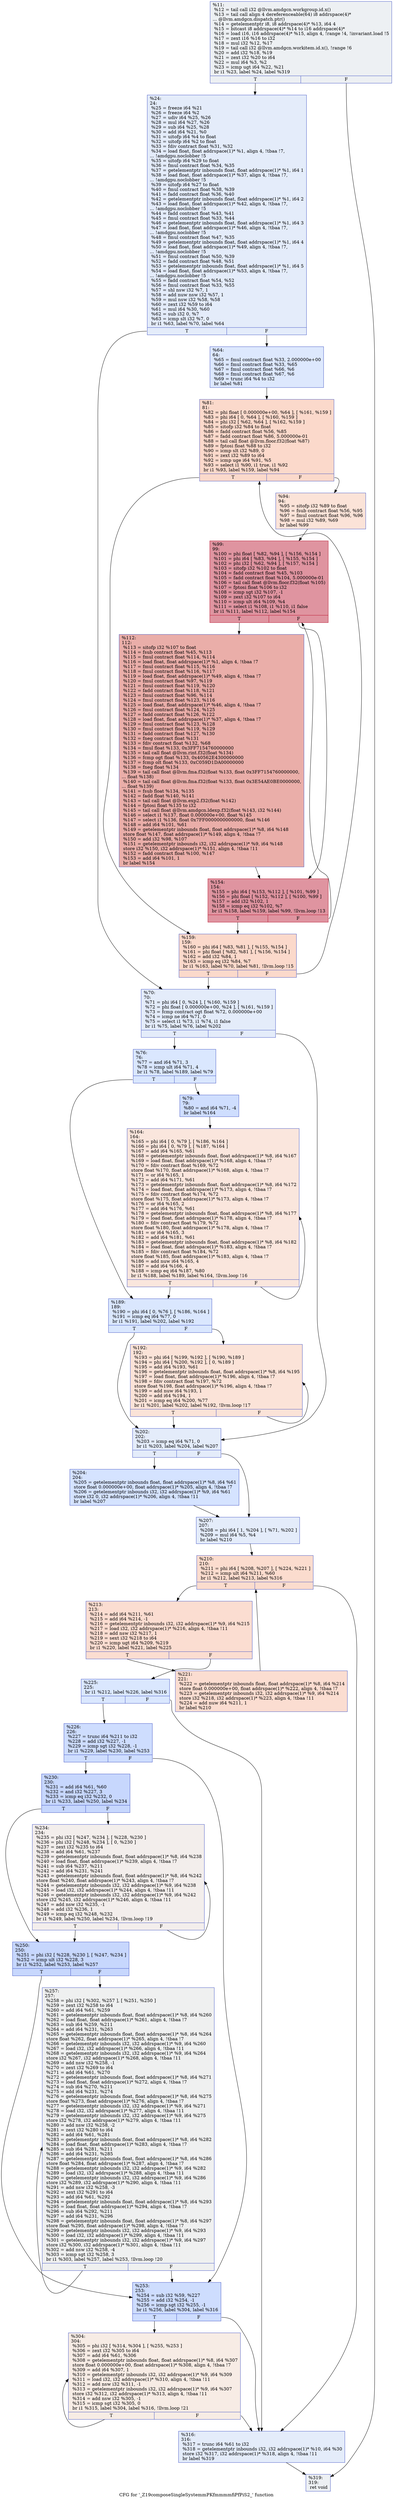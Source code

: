 digraph "CFG for '_Z19composeSingleSystemmPKfmmmmfiPfPiS2_' function" {
	label="CFG for '_Z19composeSingleSystemmPKfmmmmfiPfPiS2_' function";

	Node0x5425dd0 [shape=record,color="#3d50c3ff", style=filled, fillcolor="#d6dce470",label="{%11:\l  %12 = tail call i32 @llvm.amdgcn.workgroup.id.x()\l  %13 = tail call align 4 dereferenceable(64) i8 addrspace(4)*\l... @llvm.amdgcn.dispatch.ptr()\l  %14 = getelementptr i8, i8 addrspace(4)* %13, i64 4\l  %15 = bitcast i8 addrspace(4)* %14 to i16 addrspace(4)*\l  %16 = load i16, i16 addrspace(4)* %15, align 4, !range !4, !invariant.load !5\l  %17 = zext i16 %16 to i32\l  %18 = mul i32 %12, %17\l  %19 = tail call i32 @llvm.amdgcn.workitem.id.x(), !range !6\l  %20 = add i32 %18, %19\l  %21 = zext i32 %20 to i64\l  %22 = mul i64 %3, %2\l  %23 = icmp ugt i64 %22, %21\l  br i1 %23, label %24, label %319\l|{<s0>T|<s1>F}}"];
	Node0x5425dd0:s0 -> Node0x54273d0;
	Node0x5425dd0:s1 -> Node0x5427460;
	Node0x54273d0 [shape=record,color="#3d50c3ff", style=filled, fillcolor="#c1d4f470",label="{%24:\l24:                                               \l  %25 = freeze i64 %21\l  %26 = freeze i64 %2\l  %27 = udiv i64 %25, %26\l  %28 = mul i64 %27, %26\l  %29 = sub i64 %25, %28\l  %30 = add i64 %21, %0\l  %31 = uitofp i64 %4 to float\l  %32 = uitofp i64 %2 to float\l  %33 = fdiv contract float %31, %32\l  %34 = load float, float addrspace(1)* %1, align 4, !tbaa !7,\l... !amdgpu.noclobber !5\l  %35 = uitofp i64 %29 to float\l  %36 = fmul contract float %34, %35\l  %37 = getelementptr inbounds float, float addrspace(1)* %1, i64 1\l  %38 = load float, float addrspace(1)* %37, align 4, !tbaa !7,\l... !amdgpu.noclobber !5\l  %39 = uitofp i64 %27 to float\l  %40 = fmul contract float %38, %39\l  %41 = fadd contract float %36, %40\l  %42 = getelementptr inbounds float, float addrspace(1)* %1, i64 2\l  %43 = load float, float addrspace(1)* %42, align 4, !tbaa !7,\l... !amdgpu.noclobber !5\l  %44 = fadd contract float %43, %41\l  %45 = fmul contract float %33, %44\l  %46 = getelementptr inbounds float, float addrspace(1)* %1, i64 3\l  %47 = load float, float addrspace(1)* %46, align 4, !tbaa !7,\l... !amdgpu.noclobber !5\l  %48 = fmul contract float %47, %35\l  %49 = getelementptr inbounds float, float addrspace(1)* %1, i64 4\l  %50 = load float, float addrspace(1)* %49, align 4, !tbaa !7,\l... !amdgpu.noclobber !5\l  %51 = fmul contract float %50, %39\l  %52 = fadd contract float %48, %51\l  %53 = getelementptr inbounds float, float addrspace(1)* %1, i64 5\l  %54 = load float, float addrspace(1)* %53, align 4, !tbaa !7,\l... !amdgpu.noclobber !5\l  %55 = fadd contract float %54, %52\l  %56 = fmul contract float %33, %55\l  %57 = shl nsw i32 %7, 1\l  %58 = add nuw nsw i32 %57, 1\l  %59 = mul nsw i32 %58, %58\l  %60 = zext i32 %59 to i64\l  %61 = mul i64 %30, %60\l  %62 = sub i32 0, %7\l  %63 = icmp slt i32 %7, 0\l  br i1 %63, label %70, label %64\l|{<s0>T|<s1>F}}"];
	Node0x54273d0:s0 -> Node0x5428d90;
	Node0x54273d0:s1 -> Node0x5428e20;
	Node0x5428e20 [shape=record,color="#3d50c3ff", style=filled, fillcolor="#b2ccfb70",label="{%64:\l64:                                               \l  %65 = fmul contract float %33, 2.000000e+00\l  %66 = fmul contract float %33, %65\l  %67 = fmul contract float %66, %6\l  %68 = fmul contract float %67, %6\l  %69 = trunc i64 %4 to i32\l  br label %81\l}"];
	Node0x5428e20 -> Node0x5427b50;
	Node0x5428d90 [shape=record,color="#3d50c3ff", style=filled, fillcolor="#c1d4f470",label="{%70:\l70:                                               \l  %71 = phi i64 [ 0, %24 ], [ %160, %159 ]\l  %72 = phi float [ 0.000000e+00, %24 ], [ %161, %159 ]\l  %73 = fcmp contract ogt float %72, 0.000000e+00\l  %74 = icmp ne i64 %71, 0\l  %75 = select i1 %73, i1 %74, i1 false\l  br i1 %75, label %76, label %202\l|{<s0>T|<s1>F}}"];
	Node0x5428d90:s0 -> Node0x54299e0;
	Node0x5428d90:s1 -> Node0x5429a70;
	Node0x54299e0 [shape=record,color="#3d50c3ff", style=filled, fillcolor="#abc8fd70",label="{%76:\l76:                                               \l  %77 = and i64 %71, 3\l  %78 = icmp ult i64 %71, 4\l  br i1 %78, label %189, label %79\l|{<s0>T|<s1>F}}"];
	Node0x54299e0:s0 -> Node0x5429cd0;
	Node0x54299e0:s1 -> Node0x5429d20;
	Node0x5429d20 [shape=record,color="#3d50c3ff", style=filled, fillcolor="#93b5fe70",label="{%79:\l79:                                               \l  %80 = and i64 %71, -4\l  br label %164\l}"];
	Node0x5429d20 -> Node0x5429f20;
	Node0x5427b50 [shape=record,color="#3d50c3ff", style=filled, fillcolor="#f7a88970",label="{%81:\l81:                                               \l  %82 = phi float [ 0.000000e+00, %64 ], [ %161, %159 ]\l  %83 = phi i64 [ 0, %64 ], [ %160, %159 ]\l  %84 = phi i32 [ %62, %64 ], [ %162, %159 ]\l  %85 = sitofp i32 %84 to float\l  %86 = fadd contract float %56, %85\l  %87 = fadd contract float %86, 5.000000e-01\l  %88 = tail call float @llvm.floor.f32(float %87)\l  %89 = fptosi float %88 to i32\l  %90 = icmp slt i32 %89, 0\l  %91 = zext i32 %89 to i64\l  %92 = icmp uge i64 %91, %5\l  %93 = select i1 %90, i1 true, i1 %92\l  br i1 %93, label %159, label %94\l|{<s0>T|<s1>F}}"];
	Node0x5427b50:s0 -> Node0x5429580;
	Node0x5427b50:s1 -> Node0x542a8c0;
	Node0x542a8c0 [shape=record,color="#3d50c3ff", style=filled, fillcolor="#f6bfa670",label="{%94:\l94:                                               \l  %95 = sitofp i32 %89 to float\l  %96 = fsub contract float %56, %95\l  %97 = fmul contract float %96, %96\l  %98 = mul i32 %89, %69\l  br label %99\l}"];
	Node0x542a8c0 -> Node0x542ac20;
	Node0x542ac20 [shape=record,color="#b70d28ff", style=filled, fillcolor="#b70d2870",label="{%99:\l99:                                               \l  %100 = phi float [ %82, %94 ], [ %156, %154 ]\l  %101 = phi i64 [ %83, %94 ], [ %155, %154 ]\l  %102 = phi i32 [ %62, %94 ], [ %157, %154 ]\l  %103 = sitofp i32 %102 to float\l  %104 = fadd contract float %45, %103\l  %105 = fadd contract float %104, 5.000000e-01\l  %106 = tail call float @llvm.floor.f32(float %105)\l  %107 = fptosi float %106 to i32\l  %108 = icmp sgt i32 %107, -1\l  %109 = zext i32 %107 to i64\l  %110 = icmp ult i64 %109, %4\l  %111 = select i1 %108, i1 %110, i1 false\l  br i1 %111, label %112, label %154\l|{<s0>T|<s1>F}}"];
	Node0x542ac20:s0 -> Node0x542b620;
	Node0x542ac20:s1 -> Node0x542ad10;
	Node0x542b620 [shape=record,color="#3d50c3ff", style=filled, fillcolor="#d0473d70",label="{%112:\l112:                                              \l  %113 = sitofp i32 %107 to float\l  %114 = fsub contract float %45, %113\l  %115 = fmul contract float %114, %114\l  %116 = load float, float addrspace(1)* %1, align 4, !tbaa !7\l  %117 = fmul contract float %115, %116\l  %118 = fmul contract float %116, %117\l  %119 = load float, float addrspace(1)* %49, align 4, !tbaa !7\l  %120 = fmul contract float %97, %119\l  %121 = fmul contract float %119, %120\l  %122 = fadd contract float %118, %121\l  %123 = fmul contract float %96, %114\l  %124 = fmul contract float %123, %116\l  %125 = load float, float addrspace(1)* %46, align 4, !tbaa !7\l  %126 = fmul contract float %124, %125\l  %127 = fadd contract float %126, %122\l  %128 = load float, float addrspace(1)* %37, align 4, !tbaa !7\l  %129 = fmul contract float %123, %128\l  %130 = fmul contract float %119, %129\l  %131 = fadd contract float %127, %130\l  %132 = fneg contract float %131\l  %133 = fdiv contract float %132, %68\l  %134 = fmul float %133, 0x3FF7154760000000\l  %135 = tail call float @llvm.rint.f32(float %134)\l  %136 = fcmp ogt float %133, 0x40562E4300000000\l  %137 = fcmp olt float %133, 0xC059D1DA00000000\l  %138 = fneg float %134\l  %139 = tail call float @llvm.fma.f32(float %133, float 0x3FF7154760000000,\l... float %138)\l  %140 = tail call float @llvm.fma.f32(float %133, float 0x3E54AE0BE0000000,\l... float %139)\l  %141 = fsub float %134, %135\l  %142 = fadd float %140, %141\l  %143 = tail call float @llvm.exp2.f32(float %142)\l  %144 = fptosi float %135 to i32\l  %145 = tail call float @llvm.amdgcn.ldexp.f32(float %143, i32 %144)\l  %146 = select i1 %137, float 0.000000e+00, float %145\l  %147 = select i1 %136, float 0x7FF0000000000000, float %146\l  %148 = add i64 %101, %61\l  %149 = getelementptr inbounds float, float addrspace(1)* %8, i64 %148\l  store float %147, float addrspace(1)* %149, align 4, !tbaa !7\l  %150 = add i32 %98, %107\l  %151 = getelementptr inbounds i32, i32 addrspace(1)* %9, i64 %148\l  store i32 %150, i32 addrspace(1)* %151, align 4, !tbaa !11\l  %152 = fadd contract float %100, %147\l  %153 = add i64 %101, 1\l  br label %154\l}"];
	Node0x542b620 -> Node0x542ad10;
	Node0x542ad10 [shape=record,color="#b70d28ff", style=filled, fillcolor="#b70d2870",label="{%154:\l154:                                              \l  %155 = phi i64 [ %153, %112 ], [ %101, %99 ]\l  %156 = phi float [ %152, %112 ], [ %100, %99 ]\l  %157 = add i32 %102, 1\l  %158 = icmp eq i32 %102, %7\l  br i1 %158, label %159, label %99, !llvm.loop !13\l|{<s0>T|<s1>F}}"];
	Node0x542ad10:s0 -> Node0x5429580;
	Node0x542ad10:s1 -> Node0x542ac20;
	Node0x5429580 [shape=record,color="#3d50c3ff", style=filled, fillcolor="#f7a88970",label="{%159:\l159:                                              \l  %160 = phi i64 [ %83, %81 ], [ %155, %154 ]\l  %161 = phi float [ %82, %81 ], [ %156, %154 ]\l  %162 = add i32 %84, 1\l  %163 = icmp eq i32 %84, %7\l  br i1 %163, label %70, label %81, !llvm.loop !15\l|{<s0>T|<s1>F}}"];
	Node0x5429580:s0 -> Node0x5428d90;
	Node0x5429580:s1 -> Node0x5427b50;
	Node0x5429f20 [shape=record,color="#3d50c3ff", style=filled, fillcolor="#f3c7b170",label="{%164:\l164:                                              \l  %165 = phi i64 [ 0, %79 ], [ %186, %164 ]\l  %166 = phi i64 [ 0, %79 ], [ %187, %164 ]\l  %167 = add i64 %165, %61\l  %168 = getelementptr inbounds float, float addrspace(1)* %8, i64 %167\l  %169 = load float, float addrspace(1)* %168, align 4, !tbaa !7\l  %170 = fdiv contract float %169, %72\l  store float %170, float addrspace(1)* %168, align 4, !tbaa !7\l  %171 = or i64 %165, 1\l  %172 = add i64 %171, %61\l  %173 = getelementptr inbounds float, float addrspace(1)* %8, i64 %172\l  %174 = load float, float addrspace(1)* %173, align 4, !tbaa !7\l  %175 = fdiv contract float %174, %72\l  store float %175, float addrspace(1)* %173, align 4, !tbaa !7\l  %176 = or i64 %165, 2\l  %177 = add i64 %176, %61\l  %178 = getelementptr inbounds float, float addrspace(1)* %8, i64 %177\l  %179 = load float, float addrspace(1)* %178, align 4, !tbaa !7\l  %180 = fdiv contract float %179, %72\l  store float %180, float addrspace(1)* %178, align 4, !tbaa !7\l  %181 = or i64 %165, 3\l  %182 = add i64 %181, %61\l  %183 = getelementptr inbounds float, float addrspace(1)* %8, i64 %182\l  %184 = load float, float addrspace(1)* %183, align 4, !tbaa !7\l  %185 = fdiv contract float %184, %72\l  store float %185, float addrspace(1)* %183, align 4, !tbaa !7\l  %186 = add nuw i64 %165, 4\l  %187 = add i64 %166, 4\l  %188 = icmp eq i64 %187, %80\l  br i1 %188, label %189, label %164, !llvm.loop !16\l|{<s0>T|<s1>F}}"];
	Node0x5429f20:s0 -> Node0x5429cd0;
	Node0x5429f20:s1 -> Node0x5429f20;
	Node0x5429cd0 [shape=record,color="#3d50c3ff", style=filled, fillcolor="#abc8fd70",label="{%189:\l189:                                              \l  %190 = phi i64 [ 0, %76 ], [ %186, %164 ]\l  %191 = icmp eq i64 %77, 0\l  br i1 %191, label %202, label %192\l|{<s0>T|<s1>F}}"];
	Node0x5429cd0:s0 -> Node0x5429a70;
	Node0x5429cd0:s1 -> Node0x542f6c0;
	Node0x542f6c0 [shape=record,color="#3d50c3ff", style=filled, fillcolor="#f6bfa670",label="{%192:\l192:                                              \l  %193 = phi i64 [ %199, %192 ], [ %190, %189 ]\l  %194 = phi i64 [ %200, %192 ], [ 0, %189 ]\l  %195 = add i64 %193, %61\l  %196 = getelementptr inbounds float, float addrspace(1)* %8, i64 %195\l  %197 = load float, float addrspace(1)* %196, align 4, !tbaa !7\l  %198 = fdiv contract float %197, %72\l  store float %198, float addrspace(1)* %196, align 4, !tbaa !7\l  %199 = add nuw i64 %193, 1\l  %200 = add i64 %194, 1\l  %201 = icmp eq i64 %200, %77\l  br i1 %201, label %202, label %192, !llvm.loop !17\l|{<s0>T|<s1>F}}"];
	Node0x542f6c0:s0 -> Node0x5429a70;
	Node0x542f6c0:s1 -> Node0x542f6c0;
	Node0x5429a70 [shape=record,color="#3d50c3ff", style=filled, fillcolor="#c1d4f470",label="{%202:\l202:                                              \l  %203 = icmp eq i64 %71, 0\l  br i1 %203, label %204, label %207\l|{<s0>T|<s1>F}}"];
	Node0x5429a70:s0 -> Node0x542ffd0;
	Node0x5429a70:s1 -> Node0x5430020;
	Node0x542ffd0 [shape=record,color="#3d50c3ff", style=filled, fillcolor="#a1c0ff70",label="{%204:\l204:                                              \l  %205 = getelementptr inbounds float, float addrspace(1)* %8, i64 %61\l  store float 0.000000e+00, float addrspace(1)* %205, align 4, !tbaa !7\l  %206 = getelementptr inbounds i32, i32 addrspace(1)* %9, i64 %61\l  store i32 0, i32 addrspace(1)* %206, align 4, !tbaa !11\l  br label %207\l}"];
	Node0x542ffd0 -> Node0x5430020;
	Node0x5430020 [shape=record,color="#3d50c3ff", style=filled, fillcolor="#c1d4f470",label="{%207:\l207:                                              \l  %208 = phi i64 [ 1, %204 ], [ %71, %202 ]\l  %209 = mul i64 %5, %4\l  br label %210\l}"];
	Node0x5430020 -> Node0x5430b80;
	Node0x5430b80 [shape=record,color="#3d50c3ff", style=filled, fillcolor="#f7af9170",label="{%210:\l210:                                              \l  %211 = phi i64 [ %208, %207 ], [ %224, %221 ]\l  %212 = icmp ult i64 %211, %60\l  br i1 %212, label %213, label %316\l|{<s0>T|<s1>F}}"];
	Node0x5430b80:s0 -> Node0x5430dd0;
	Node0x5430b80:s1 -> Node0x5430e60;
	Node0x5430dd0 [shape=record,color="#3d50c3ff", style=filled, fillcolor="#f7b39670",label="{%213:\l213:                                              \l  %214 = add i64 %211, %61\l  %215 = add i64 %214, -1\l  %216 = getelementptr inbounds i32, i32 addrspace(1)* %9, i64 %215\l  %217 = load i32, i32 addrspace(1)* %216, align 4, !tbaa !11\l  %218 = add nsw i32 %217, 1\l  %219 = sext i32 %218 to i64\l  %220 = icmp ugt i64 %209, %219\l  br i1 %220, label %221, label %225\l|{<s0>T|<s1>F}}"];
	Node0x5430dd0:s0 -> Node0x5430c40;
	Node0x5430dd0:s1 -> Node0x5431360;
	Node0x5430c40 [shape=record,color="#3d50c3ff", style=filled, fillcolor="#f7b39670",label="{%221:\l221:                                              \l  %222 = getelementptr inbounds float, float addrspace(1)* %8, i64 %214\l  store float 0.000000e+00, float addrspace(1)* %222, align 4, !tbaa !7\l  %223 = getelementptr inbounds i32, i32 addrspace(1)* %9, i64 %214\l  store i32 %218, i32 addrspace(1)* %223, align 4, !tbaa !11\l  %224 = add nuw i64 %211, 1\l  br label %210\l}"];
	Node0x5430c40 -> Node0x5430b80;
	Node0x5431360 [shape=record,color="#3d50c3ff", style=filled, fillcolor="#abc8fd70",label="{%225:\l225:                                              \l  br i1 %212, label %226, label %316\l|{<s0>T|<s1>F}}"];
	Node0x5431360:s0 -> Node0x54317c0;
	Node0x5431360:s1 -> Node0x5430e60;
	Node0x54317c0 [shape=record,color="#3d50c3ff", style=filled, fillcolor="#8fb1fe70",label="{%226:\l226:                                              \l  %227 = trunc i64 %211 to i32\l  %228 = add i32 %227, -1\l  %229 = icmp sgt i32 %228, -1\l  br i1 %229, label %230, label %253\l|{<s0>T|<s1>F}}"];
	Node0x54317c0:s0 -> Node0x5431a50;
	Node0x54317c0:s1 -> Node0x5431aa0;
	Node0x5431a50 [shape=record,color="#3d50c3ff", style=filled, fillcolor="#81a4fb70",label="{%230:\l230:                                              \l  %231 = add i64 %61, %60\l  %232 = and i32 %227, 3\l  %233 = icmp eq i32 %232, 0\l  br i1 %233, label %250, label %234\l|{<s0>T|<s1>F}}"];
	Node0x5431a50:s0 -> Node0x5431d50;
	Node0x5431a50:s1 -> Node0x5431da0;
	Node0x5431da0 [shape=record,color="#3d50c3ff", style=filled, fillcolor="#e3d9d370",label="{%234:\l234:                                              \l  %235 = phi i32 [ %247, %234 ], [ %228, %230 ]\l  %236 = phi i32 [ %248, %234 ], [ 0, %230 ]\l  %237 = zext i32 %235 to i64\l  %238 = add i64 %61, %237\l  %239 = getelementptr inbounds float, float addrspace(1)* %8, i64 %238\l  %240 = load float, float addrspace(1)* %239, align 4, !tbaa !7\l  %241 = sub i64 %237, %211\l  %242 = add i64 %231, %241\l  %243 = getelementptr inbounds float, float addrspace(1)* %8, i64 %242\l  store float %240, float addrspace(1)* %243, align 4, !tbaa !7\l  %244 = getelementptr inbounds i32, i32 addrspace(1)* %9, i64 %238\l  %245 = load i32, i32 addrspace(1)* %244, align 4, !tbaa !11\l  %246 = getelementptr inbounds i32, i32 addrspace(1)* %9, i64 %242\l  store i32 %245, i32 addrspace(1)* %246, align 4, !tbaa !11\l  %247 = add nsw i32 %235, -1\l  %248 = add i32 %236, 1\l  %249 = icmp eq i32 %248, %232\l  br i1 %249, label %250, label %234, !llvm.loop !19\l|{<s0>T|<s1>F}}"];
	Node0x5431da0:s0 -> Node0x5431d50;
	Node0x5431da0:s1 -> Node0x5431da0;
	Node0x5431d50 [shape=record,color="#3d50c3ff", style=filled, fillcolor="#81a4fb70",label="{%250:\l250:                                              \l  %251 = phi i32 [ %228, %230 ], [ %247, %234 ]\l  %252 = icmp ult i32 %228, 3\l  br i1 %252, label %253, label %257\l|{<s0>T|<s1>F}}"];
	Node0x5431d50:s0 -> Node0x5431aa0;
	Node0x5431d50:s1 -> Node0x5432b40;
	Node0x5431aa0 [shape=record,color="#3d50c3ff", style=filled, fillcolor="#8fb1fe70",label="{%253:\l253:                                              \l  %254 = sub i32 %59, %227\l  %255 = add i32 %254, -1\l  %256 = icmp sgt i32 %255, -1\l  br i1 %256, label %304, label %316\l|{<s0>T|<s1>F}}"];
	Node0x5431aa0:s0 -> Node0x542bff0;
	Node0x5431aa0:s1 -> Node0x5430e60;
	Node0x5432b40 [shape=record,color="#3d50c3ff", style=filled, fillcolor="#dbdcde70",label="{%257:\l257:                                              \l  %258 = phi i32 [ %302, %257 ], [ %251, %250 ]\l  %259 = zext i32 %258 to i64\l  %260 = add i64 %61, %259\l  %261 = getelementptr inbounds float, float addrspace(1)* %8, i64 %260\l  %262 = load float, float addrspace(1)* %261, align 4, !tbaa !7\l  %263 = sub i64 %259, %211\l  %264 = add i64 %231, %263\l  %265 = getelementptr inbounds float, float addrspace(1)* %8, i64 %264\l  store float %262, float addrspace(1)* %265, align 4, !tbaa !7\l  %266 = getelementptr inbounds i32, i32 addrspace(1)* %9, i64 %260\l  %267 = load i32, i32 addrspace(1)* %266, align 4, !tbaa !11\l  %268 = getelementptr inbounds i32, i32 addrspace(1)* %9, i64 %264\l  store i32 %267, i32 addrspace(1)* %268, align 4, !tbaa !11\l  %269 = add nsw i32 %258, -1\l  %270 = zext i32 %269 to i64\l  %271 = add i64 %61, %270\l  %272 = getelementptr inbounds float, float addrspace(1)* %8, i64 %271\l  %273 = load float, float addrspace(1)* %272, align 4, !tbaa !7\l  %274 = sub i64 %270, %211\l  %275 = add i64 %231, %274\l  %276 = getelementptr inbounds float, float addrspace(1)* %8, i64 %275\l  store float %273, float addrspace(1)* %276, align 4, !tbaa !7\l  %277 = getelementptr inbounds i32, i32 addrspace(1)* %9, i64 %271\l  %278 = load i32, i32 addrspace(1)* %277, align 4, !tbaa !11\l  %279 = getelementptr inbounds i32, i32 addrspace(1)* %9, i64 %275\l  store i32 %278, i32 addrspace(1)* %279, align 4, !tbaa !11\l  %280 = add nsw i32 %258, -2\l  %281 = zext i32 %280 to i64\l  %282 = add i64 %61, %281\l  %283 = getelementptr inbounds float, float addrspace(1)* %8, i64 %282\l  %284 = load float, float addrspace(1)* %283, align 4, !tbaa !7\l  %285 = sub i64 %281, %211\l  %286 = add i64 %231, %285\l  %287 = getelementptr inbounds float, float addrspace(1)* %8, i64 %286\l  store float %284, float addrspace(1)* %287, align 4, !tbaa !7\l  %288 = getelementptr inbounds i32, i32 addrspace(1)* %9, i64 %282\l  %289 = load i32, i32 addrspace(1)* %288, align 4, !tbaa !11\l  %290 = getelementptr inbounds i32, i32 addrspace(1)* %9, i64 %286\l  store i32 %289, i32 addrspace(1)* %290, align 4, !tbaa !11\l  %291 = add nsw i32 %258, -3\l  %292 = zext i32 %291 to i64\l  %293 = add i64 %61, %292\l  %294 = getelementptr inbounds float, float addrspace(1)* %8, i64 %293\l  %295 = load float, float addrspace(1)* %294, align 4, !tbaa !7\l  %296 = sub i64 %292, %211\l  %297 = add i64 %231, %296\l  %298 = getelementptr inbounds float, float addrspace(1)* %8, i64 %297\l  store float %295, float addrspace(1)* %298, align 4, !tbaa !7\l  %299 = getelementptr inbounds i32, i32 addrspace(1)* %9, i64 %293\l  %300 = load i32, i32 addrspace(1)* %299, align 4, !tbaa !11\l  %301 = getelementptr inbounds i32, i32 addrspace(1)* %9, i64 %297\l  store i32 %300, i32 addrspace(1)* %301, align 4, !tbaa !11\l  %302 = add nsw i32 %258, -4\l  %303 = icmp sgt i32 %258, 3\l  br i1 %303, label %257, label %253, !llvm.loop !20\l|{<s0>T|<s1>F}}"];
	Node0x5432b40:s0 -> Node0x5432b40;
	Node0x5432b40:s1 -> Node0x5431aa0;
	Node0x542bff0 [shape=record,color="#3d50c3ff", style=filled, fillcolor="#ecd3c570",label="{%304:\l304:                                              \l  %305 = phi i32 [ %314, %304 ], [ %255, %253 ]\l  %306 = zext i32 %305 to i64\l  %307 = add i64 %61, %306\l  %308 = getelementptr inbounds float, float addrspace(1)* %8, i64 %307\l  store float 0.000000e+00, float addrspace(1)* %308, align 4, !tbaa !7\l  %309 = add i64 %307, 1\l  %310 = getelementptr inbounds i32, i32 addrspace(1)* %9, i64 %309\l  %311 = load i32, i32 addrspace(1)* %310, align 4, !tbaa !11\l  %312 = add nsw i32 %311, -1\l  %313 = getelementptr inbounds i32, i32 addrspace(1)* %9, i64 %307\l  store i32 %312, i32 addrspace(1)* %313, align 4, !tbaa !11\l  %314 = add nsw i32 %305, -1\l  %315 = icmp sgt i32 %305, 0\l  br i1 %315, label %304, label %316, !llvm.loop !21\l|{<s0>T|<s1>F}}"];
	Node0x542bff0:s0 -> Node0x542bff0;
	Node0x542bff0:s1 -> Node0x5430e60;
	Node0x5430e60 [shape=record,color="#3d50c3ff", style=filled, fillcolor="#c1d4f470",label="{%316:\l316:                                              \l  %317 = trunc i64 %61 to i32\l  %318 = getelementptr inbounds i32, i32 addrspace(1)* %10, i64 %30\l  store i32 %317, i32 addrspace(1)* %318, align 4, !tbaa !11\l  br label %319\l}"];
	Node0x5430e60 -> Node0x5427460;
	Node0x5427460 [shape=record,color="#3d50c3ff", style=filled, fillcolor="#d6dce470",label="{%319:\l319:                                              \l  ret void\l}"];
}

